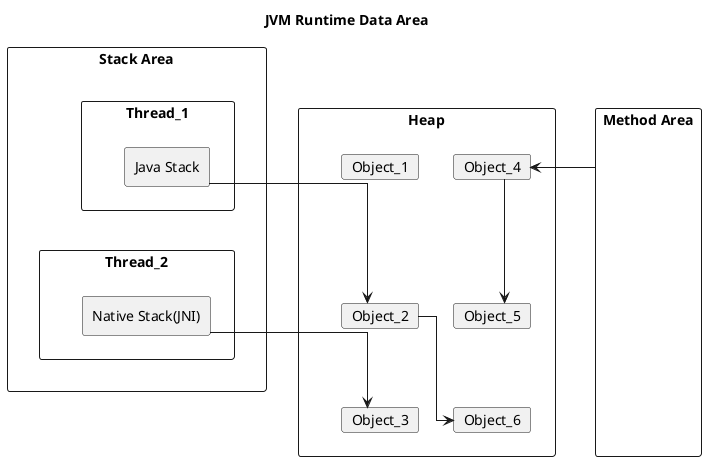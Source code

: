 @startuml
'skinparam nodesep 10
skinparam ranksep 20
skinparam linetype ortho

title JVM Runtime Data Area
rectangle "Stack Area" {
	rectangle Thread_1 {
		rectangle "Java Stack" {

		}
	}

	rectangle Thread_2 {
		rectangle "Native Stack(JNI)" {

		}
	}

	Thread_1 -[hidden]d- Thread_2
}

rectangle Heap {
	card Object_1 {
	}
	card Object_2 {
	}
	card Object_3 {
	}
	card Object_4 {
	}
	card Object_5 {
	}
	card Object_6 {
	}

	Object_1 -[hidden]d- Object_2
	Object_2 -[hidden]d- Object_3
	Object_4 -[hidden]d- Object_5
	Object_5 -[hidden]d- Object_6
	Object_2 --> Object_6
	Object_4 --> Object_5
}

rectangle "Method Area" {
	card a {
	}
	card b {
	}
	card c {
	}

	a -d-> b
	b -d-> c

	hide a
	hide b
	hide c
}

Thread_1 -[hidden]right- Heap
"Java Stack" -r-> Object_2
"Native Stack(JNI)" -r-> Object_3
"Method Area" -l-> Object_4

@enduml